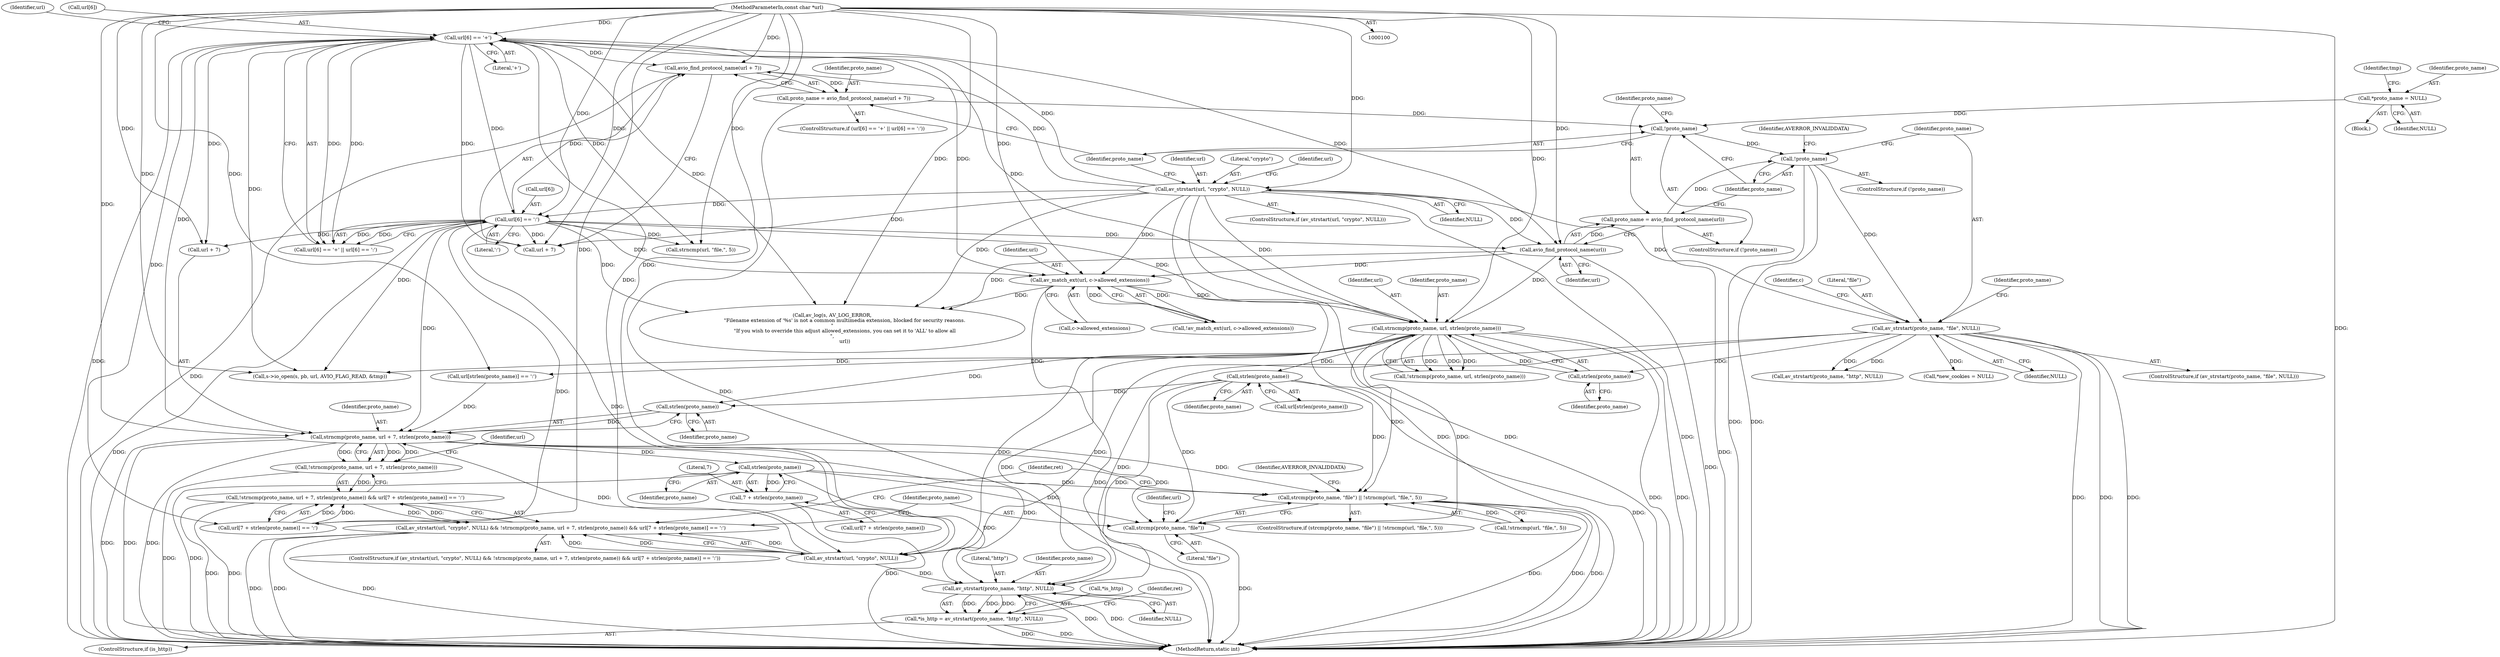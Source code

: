 digraph "0_FFmpeg_189ff4219644532bdfa7bab28dfedaee4d6d4021@API" {
"1000234" [label="(Call,strlen(proto_name))"];
"1000209" [label="(Call,strncmp(proto_name, url, strlen(proto_name)))"];
"1000212" [label="(Call,strlen(proto_name))"];
"1000170" [label="(Call,av_strstart(proto_name, \"file\", NULL))"];
"1000165" [label="(Call,!proto_name)"];
"1000158" [label="(Call,!proto_name)"];
"1000151" [label="(Call,proto_name = avio_find_protocol_name(url + 7))"];
"1000153" [label="(Call,avio_find_protocol_name(url + 7))"];
"1000141" [label="(Call,url[6] == '+')"];
"1000134" [label="(Call,av_strstart(url, \"crypto\", NULL))"];
"1000103" [label="(MethodParameterIn,const char *url)"];
"1000146" [label="(Call,url[6] == ':')"];
"1000119" [label="(Call,*proto_name = NULL)"];
"1000160" [label="(Call,proto_name = avio_find_protocol_name(url))"];
"1000162" [label="(Call,avio_find_protocol_name(url))"];
"1000183" [label="(Call,av_match_ext(url, c->allowed_extensions))"];
"1000217" [label="(Call,strlen(proto_name))"];
"1000229" [label="(Call,strncmp(proto_name, url + 7, strlen(proto_name)))"];
"1000228" [label="(Call,!strncmp(proto_name, url + 7, strlen(proto_name)))"];
"1000227" [label="(Call,!strncmp(proto_name, url + 7, strlen(proto_name)) && url[7 + strlen(proto_name)] == ':')"];
"1000222" [label="(Call,av_strstart(url, \"crypto\", NULL) && !strncmp(proto_name, url + 7, strlen(proto_name)) && url[7 + strlen(proto_name)] == ':')"];
"1000241" [label="(Call,strlen(proto_name))"];
"1000239" [label="(Call,7 + strlen(proto_name))"];
"1000246" [label="(Call,strcmp(proto_name, \"file\") || !strncmp(url, \"file,\", 5))"];
"1000247" [label="(Call,strcmp(proto_name, \"file\"))"];
"1000319" [label="(Call,av_strstart(proto_name, \"http\", NULL))"];
"1000316" [label="(Call,*is_http = av_strstart(proto_name, \"http\", NULL))"];
"1000230" [label="(Identifier,proto_name)"];
"1000217" [label="(Call,strlen(proto_name))"];
"1000139" [label="(ControlStructure,if (url[6] == '+' || url[6] == ':'))"];
"1000321" [label="(Literal,\"http\")"];
"1000272" [label="(Call,*new_cookies = NULL)"];
"1000324" [label="(Identifier,ret)"];
"1000135" [label="(Identifier,url)"];
"1000325" [label="(MethodReturn,static int)"];
"1000209" [label="(Call,strncmp(proto_name, url, strlen(proto_name)))"];
"1000234" [label="(Call,strlen(proto_name))"];
"1000182" [label="(Call,!av_match_ext(url, c->allowed_extensions))"];
"1000157" [label="(ControlStructure,if (!proto_name))"];
"1000259" [label="(Call,s->io_open(s, pb, url, AVIO_FLAG_READ, &tmp))"];
"1000211" [label="(Identifier,url)"];
"1000241" [label="(Call,strlen(proto_name))"];
"1000248" [label="(Identifier,proto_name)"];
"1000221" [label="(ControlStructure,if (av_strstart(url, \"crypto\", NULL) && !strncmp(proto_name, url + 7, strlen(proto_name)) && url[7 + strlen(proto_name)] == ':'))"];
"1000158" [label="(Call,!proto_name)"];
"1000199" [label="(Identifier,proto_name)"];
"1000320" [label="(Identifier,proto_name)"];
"1000125" [label="(Identifier,tmp)"];
"1000239" [label="(Call,7 + strlen(proto_name))"];
"1000159" [label="(Identifier,proto_name)"];
"1000183" [label="(Call,av_match_ext(url, c->allowed_extensions))"];
"1000238" [label="(Identifier,url)"];
"1000184" [label="(Identifier,url)"];
"1000161" [label="(Identifier,proto_name)"];
"1000146" [label="(Call,url[6] == ':')"];
"1000317" [label="(Call,*is_http)"];
"1000245" [label="(ControlStructure,if (strcmp(proto_name, \"file\") || !strncmp(url, \"file,\", 5)))"];
"1000119" [label="(Call,*proto_name = NULL)"];
"1000228" [label="(Call,!strncmp(proto_name, url + 7, strlen(proto_name)))"];
"1000251" [label="(Call,strncmp(url, \"file,\", 5))"];
"1000258" [label="(Identifier,ret)"];
"1000166" [label="(Identifier,proto_name)"];
"1000160" [label="(Call,proto_name = avio_find_protocol_name(url))"];
"1000153" [label="(Call,avio_find_protocol_name(url + 7))"];
"1000223" [label="(Call,av_strstart(url, \"crypto\", NULL))"];
"1000235" [label="(Identifier,proto_name)"];
"1000240" [label="(Literal,7)"];
"1000170" [label="(Call,av_strstart(proto_name, \"file\", NULL))"];
"1000242" [label="(Identifier,proto_name)"];
"1000168" [label="(Identifier,AVERROR_INVALIDDATA)"];
"1000215" [label="(Call,url[strlen(proto_name)])"];
"1000107" [label="(Block,)"];
"1000236" [label="(Call,url[7 + strlen(proto_name)] == ':')"];
"1000208" [label="(Call,!strncmp(proto_name, url, strlen(proto_name)))"];
"1000133" [label="(ControlStructure,if (av_strstart(url, \"crypto\", NULL)))"];
"1000185" [label="(Call,c->allowed_extensions)"];
"1000252" [label="(Identifier,url)"];
"1000218" [label="(Identifier,proto_name)"];
"1000314" [label="(ControlStructure,if (is_http))"];
"1000154" [label="(Call,url + 7)"];
"1000136" [label="(Literal,\"crypto\")"];
"1000213" [label="(Identifier,proto_name)"];
"1000145" [label="(Literal,'+')"];
"1000137" [label="(Identifier,NULL)"];
"1000319" [label="(Call,av_strstart(proto_name, \"http\", NULL))"];
"1000120" [label="(Identifier,proto_name)"];
"1000162" [label="(Call,avio_find_protocol_name(url))"];
"1000210" [label="(Identifier,proto_name)"];
"1000212" [label="(Call,strlen(proto_name))"];
"1000152" [label="(Identifier,proto_name)"];
"1000164" [label="(ControlStructure,if (!proto_name))"];
"1000147" [label="(Call,url[6])"];
"1000247" [label="(Call,strcmp(proto_name, \"file\"))"];
"1000316" [label="(Call,*is_http = av_strstart(proto_name, \"http\", NULL))"];
"1000140" [label="(Call,url[6] == '+' || url[6] == ':')"];
"1000179" [label="(Identifier,c)"];
"1000169" [label="(ControlStructure,if (av_strstart(proto_name, \"file\", NULL)))"];
"1000222" [label="(Call,av_strstart(url, \"crypto\", NULL) && !strncmp(proto_name, url + 7, strlen(proto_name)) && url[7 + strlen(proto_name)] == ':')"];
"1000134" [label="(Call,av_strstart(url, \"crypto\", NULL))"];
"1000103" [label="(MethodParameterIn,const char *url)"];
"1000250" [label="(Call,!strncmp(url, \"file,\", 5))"];
"1000227" [label="(Call,!strncmp(proto_name, url + 7, strlen(proto_name)) && url[7 + strlen(proto_name)] == ':')"];
"1000256" [label="(Identifier,AVERROR_INVALIDDATA)"];
"1000171" [label="(Identifier,proto_name)"];
"1000237" [label="(Call,url[7 + strlen(proto_name)])"];
"1000121" [label="(Identifier,NULL)"];
"1000173" [label="(Identifier,NULL)"];
"1000322" [label="(Identifier,NULL)"];
"1000172" [label="(Literal,\"file\")"];
"1000246" [label="(Call,strcmp(proto_name, \"file\") || !strncmp(url, \"file,\", 5))"];
"1000198" [label="(Call,av_strstart(proto_name, \"http\", NULL))"];
"1000141" [label="(Call,url[6] == '+')"];
"1000163" [label="(Identifier,url)"];
"1000148" [label="(Identifier,url)"];
"1000231" [label="(Call,url + 7)"];
"1000214" [label="(Call,url[strlen(proto_name)] == ':')"];
"1000151" [label="(Call,proto_name = avio_find_protocol_name(url + 7))"];
"1000189" [label="(Call,av_log(s, AV_LOG_ERROR,\n                \"Filename extension of \'%s\' is not a common multimedia extension, blocked for security reasons.\n\"\n                \"If you wish to override this adjust allowed_extensions, you can set it to \'ALL\' to allow all\n\",\n                url))"];
"1000142" [label="(Call,url[6])"];
"1000229" [label="(Call,strncmp(proto_name, url + 7, strlen(proto_name)))"];
"1000143" [label="(Identifier,url)"];
"1000249" [label="(Literal,\"file\")"];
"1000165" [label="(Call,!proto_name)"];
"1000150" [label="(Literal,':')"];
"1000234" -> "1000229"  [label="AST: "];
"1000234" -> "1000235"  [label="CFG: "];
"1000235" -> "1000234"  [label="AST: "];
"1000229" -> "1000234"  [label="CFG: "];
"1000234" -> "1000229"  [label="DDG: "];
"1000209" -> "1000234"  [label="DDG: "];
"1000217" -> "1000234"  [label="DDG: "];
"1000209" -> "1000208"  [label="AST: "];
"1000209" -> "1000212"  [label="CFG: "];
"1000210" -> "1000209"  [label="AST: "];
"1000211" -> "1000209"  [label="AST: "];
"1000212" -> "1000209"  [label="AST: "];
"1000208" -> "1000209"  [label="CFG: "];
"1000209" -> "1000325"  [label="DDG: "];
"1000209" -> "1000325"  [label="DDG: "];
"1000209" -> "1000208"  [label="DDG: "];
"1000209" -> "1000208"  [label="DDG: "];
"1000209" -> "1000208"  [label="DDG: "];
"1000212" -> "1000209"  [label="DDG: "];
"1000141" -> "1000209"  [label="DDG: "];
"1000183" -> "1000209"  [label="DDG: "];
"1000134" -> "1000209"  [label="DDG: "];
"1000162" -> "1000209"  [label="DDG: "];
"1000146" -> "1000209"  [label="DDG: "];
"1000103" -> "1000209"  [label="DDG: "];
"1000209" -> "1000214"  [label="DDG: "];
"1000209" -> "1000217"  [label="DDG: "];
"1000209" -> "1000223"  [label="DDG: "];
"1000209" -> "1000246"  [label="DDG: "];
"1000209" -> "1000247"  [label="DDG: "];
"1000209" -> "1000259"  [label="DDG: "];
"1000209" -> "1000319"  [label="DDG: "];
"1000212" -> "1000213"  [label="CFG: "];
"1000213" -> "1000212"  [label="AST: "];
"1000170" -> "1000212"  [label="DDG: "];
"1000170" -> "1000169"  [label="AST: "];
"1000170" -> "1000173"  [label="CFG: "];
"1000171" -> "1000170"  [label="AST: "];
"1000172" -> "1000170"  [label="AST: "];
"1000173" -> "1000170"  [label="AST: "];
"1000179" -> "1000170"  [label="CFG: "];
"1000199" -> "1000170"  [label="CFG: "];
"1000170" -> "1000325"  [label="DDG: "];
"1000170" -> "1000325"  [label="DDG: "];
"1000170" -> "1000325"  [label="DDG: "];
"1000165" -> "1000170"  [label="DDG: "];
"1000134" -> "1000170"  [label="DDG: "];
"1000170" -> "1000198"  [label="DDG: "];
"1000170" -> "1000198"  [label="DDG: "];
"1000170" -> "1000223"  [label="DDG: "];
"1000170" -> "1000272"  [label="DDG: "];
"1000170" -> "1000319"  [label="DDG: "];
"1000165" -> "1000164"  [label="AST: "];
"1000165" -> "1000166"  [label="CFG: "];
"1000166" -> "1000165"  [label="AST: "];
"1000168" -> "1000165"  [label="CFG: "];
"1000171" -> "1000165"  [label="CFG: "];
"1000165" -> "1000325"  [label="DDG: "];
"1000165" -> "1000325"  [label="DDG: "];
"1000158" -> "1000165"  [label="DDG: "];
"1000160" -> "1000165"  [label="DDG: "];
"1000158" -> "1000157"  [label="AST: "];
"1000158" -> "1000159"  [label="CFG: "];
"1000159" -> "1000158"  [label="AST: "];
"1000161" -> "1000158"  [label="CFG: "];
"1000166" -> "1000158"  [label="CFG: "];
"1000151" -> "1000158"  [label="DDG: "];
"1000119" -> "1000158"  [label="DDG: "];
"1000151" -> "1000139"  [label="AST: "];
"1000151" -> "1000153"  [label="CFG: "];
"1000152" -> "1000151"  [label="AST: "];
"1000153" -> "1000151"  [label="AST: "];
"1000159" -> "1000151"  [label="CFG: "];
"1000151" -> "1000325"  [label="DDG: "];
"1000153" -> "1000151"  [label="DDG: "];
"1000153" -> "1000154"  [label="CFG: "];
"1000154" -> "1000153"  [label="AST: "];
"1000153" -> "1000325"  [label="DDG: "];
"1000141" -> "1000153"  [label="DDG: "];
"1000134" -> "1000153"  [label="DDG: "];
"1000146" -> "1000153"  [label="DDG: "];
"1000103" -> "1000153"  [label="DDG: "];
"1000141" -> "1000140"  [label="AST: "];
"1000141" -> "1000145"  [label="CFG: "];
"1000142" -> "1000141"  [label="AST: "];
"1000145" -> "1000141"  [label="AST: "];
"1000148" -> "1000141"  [label="CFG: "];
"1000140" -> "1000141"  [label="CFG: "];
"1000141" -> "1000325"  [label="DDG: "];
"1000141" -> "1000140"  [label="DDG: "];
"1000141" -> "1000140"  [label="DDG: "];
"1000134" -> "1000141"  [label="DDG: "];
"1000103" -> "1000141"  [label="DDG: "];
"1000141" -> "1000146"  [label="DDG: "];
"1000141" -> "1000154"  [label="DDG: "];
"1000141" -> "1000162"  [label="DDG: "];
"1000141" -> "1000183"  [label="DDG: "];
"1000141" -> "1000189"  [label="DDG: "];
"1000141" -> "1000223"  [label="DDG: "];
"1000141" -> "1000229"  [label="DDG: "];
"1000141" -> "1000231"  [label="DDG: "];
"1000141" -> "1000236"  [label="DDG: "];
"1000141" -> "1000251"  [label="DDG: "];
"1000141" -> "1000259"  [label="DDG: "];
"1000134" -> "1000133"  [label="AST: "];
"1000134" -> "1000137"  [label="CFG: "];
"1000135" -> "1000134"  [label="AST: "];
"1000136" -> "1000134"  [label="AST: "];
"1000137" -> "1000134"  [label="AST: "];
"1000143" -> "1000134"  [label="CFG: "];
"1000159" -> "1000134"  [label="CFG: "];
"1000134" -> "1000325"  [label="DDG: "];
"1000134" -> "1000325"  [label="DDG: "];
"1000134" -> "1000325"  [label="DDG: "];
"1000103" -> "1000134"  [label="DDG: "];
"1000134" -> "1000146"  [label="DDG: "];
"1000134" -> "1000154"  [label="DDG: "];
"1000134" -> "1000162"  [label="DDG: "];
"1000134" -> "1000183"  [label="DDG: "];
"1000134" -> "1000189"  [label="DDG: "];
"1000103" -> "1000100"  [label="AST: "];
"1000103" -> "1000325"  [label="DDG: "];
"1000103" -> "1000146"  [label="DDG: "];
"1000103" -> "1000154"  [label="DDG: "];
"1000103" -> "1000162"  [label="DDG: "];
"1000103" -> "1000183"  [label="DDG: "];
"1000103" -> "1000189"  [label="DDG: "];
"1000103" -> "1000214"  [label="DDG: "];
"1000103" -> "1000223"  [label="DDG: "];
"1000103" -> "1000229"  [label="DDG: "];
"1000103" -> "1000231"  [label="DDG: "];
"1000103" -> "1000236"  [label="DDG: "];
"1000103" -> "1000251"  [label="DDG: "];
"1000103" -> "1000259"  [label="DDG: "];
"1000146" -> "1000140"  [label="AST: "];
"1000146" -> "1000150"  [label="CFG: "];
"1000147" -> "1000146"  [label="AST: "];
"1000150" -> "1000146"  [label="AST: "];
"1000140" -> "1000146"  [label="CFG: "];
"1000146" -> "1000325"  [label="DDG: "];
"1000146" -> "1000140"  [label="DDG: "];
"1000146" -> "1000140"  [label="DDG: "];
"1000146" -> "1000154"  [label="DDG: "];
"1000146" -> "1000162"  [label="DDG: "];
"1000146" -> "1000183"  [label="DDG: "];
"1000146" -> "1000189"  [label="DDG: "];
"1000146" -> "1000223"  [label="DDG: "];
"1000146" -> "1000229"  [label="DDG: "];
"1000146" -> "1000231"  [label="DDG: "];
"1000146" -> "1000236"  [label="DDG: "];
"1000146" -> "1000251"  [label="DDG: "];
"1000146" -> "1000259"  [label="DDG: "];
"1000119" -> "1000107"  [label="AST: "];
"1000119" -> "1000121"  [label="CFG: "];
"1000120" -> "1000119"  [label="AST: "];
"1000121" -> "1000119"  [label="AST: "];
"1000125" -> "1000119"  [label="CFG: "];
"1000160" -> "1000157"  [label="AST: "];
"1000160" -> "1000162"  [label="CFG: "];
"1000161" -> "1000160"  [label="AST: "];
"1000162" -> "1000160"  [label="AST: "];
"1000166" -> "1000160"  [label="CFG: "];
"1000160" -> "1000325"  [label="DDG: "];
"1000162" -> "1000160"  [label="DDG: "];
"1000162" -> "1000163"  [label="CFG: "];
"1000163" -> "1000162"  [label="AST: "];
"1000162" -> "1000325"  [label="DDG: "];
"1000162" -> "1000183"  [label="DDG: "];
"1000162" -> "1000189"  [label="DDG: "];
"1000183" -> "1000182"  [label="AST: "];
"1000183" -> "1000185"  [label="CFG: "];
"1000184" -> "1000183"  [label="AST: "];
"1000185" -> "1000183"  [label="AST: "];
"1000182" -> "1000183"  [label="CFG: "];
"1000183" -> "1000325"  [label="DDG: "];
"1000183" -> "1000182"  [label="DDG: "];
"1000183" -> "1000182"  [label="DDG: "];
"1000183" -> "1000189"  [label="DDG: "];
"1000217" -> "1000215"  [label="AST: "];
"1000217" -> "1000218"  [label="CFG: "];
"1000218" -> "1000217"  [label="AST: "];
"1000215" -> "1000217"  [label="CFG: "];
"1000217" -> "1000325"  [label="DDG: "];
"1000217" -> "1000246"  [label="DDG: "];
"1000217" -> "1000247"  [label="DDG: "];
"1000217" -> "1000319"  [label="DDG: "];
"1000229" -> "1000228"  [label="AST: "];
"1000230" -> "1000229"  [label="AST: "];
"1000231" -> "1000229"  [label="AST: "];
"1000228" -> "1000229"  [label="CFG: "];
"1000229" -> "1000325"  [label="DDG: "];
"1000229" -> "1000325"  [label="DDG: "];
"1000229" -> "1000325"  [label="DDG: "];
"1000229" -> "1000228"  [label="DDG: "];
"1000229" -> "1000228"  [label="DDG: "];
"1000229" -> "1000228"  [label="DDG: "];
"1000214" -> "1000229"  [label="DDG: "];
"1000223" -> "1000229"  [label="DDG: "];
"1000229" -> "1000241"  [label="DDG: "];
"1000229" -> "1000246"  [label="DDG: "];
"1000229" -> "1000247"  [label="DDG: "];
"1000229" -> "1000319"  [label="DDG: "];
"1000228" -> "1000227"  [label="AST: "];
"1000238" -> "1000228"  [label="CFG: "];
"1000227" -> "1000228"  [label="CFG: "];
"1000228" -> "1000325"  [label="DDG: "];
"1000228" -> "1000227"  [label="DDG: "];
"1000227" -> "1000222"  [label="AST: "];
"1000227" -> "1000236"  [label="CFG: "];
"1000236" -> "1000227"  [label="AST: "];
"1000222" -> "1000227"  [label="CFG: "];
"1000227" -> "1000325"  [label="DDG: "];
"1000227" -> "1000325"  [label="DDG: "];
"1000227" -> "1000222"  [label="DDG: "];
"1000227" -> "1000222"  [label="DDG: "];
"1000236" -> "1000227"  [label="DDG: "];
"1000236" -> "1000227"  [label="DDG: "];
"1000222" -> "1000221"  [label="AST: "];
"1000222" -> "1000223"  [label="CFG: "];
"1000223" -> "1000222"  [label="AST: "];
"1000248" -> "1000222"  [label="CFG: "];
"1000258" -> "1000222"  [label="CFG: "];
"1000222" -> "1000325"  [label="DDG: "];
"1000222" -> "1000325"  [label="DDG: "];
"1000222" -> "1000325"  [label="DDG: "];
"1000223" -> "1000222"  [label="DDG: "];
"1000223" -> "1000222"  [label="DDG: "];
"1000223" -> "1000222"  [label="DDG: "];
"1000241" -> "1000239"  [label="AST: "];
"1000241" -> "1000242"  [label="CFG: "];
"1000242" -> "1000241"  [label="AST: "];
"1000239" -> "1000241"  [label="CFG: "];
"1000241" -> "1000325"  [label="DDG: "];
"1000241" -> "1000239"  [label="DDG: "];
"1000241" -> "1000246"  [label="DDG: "];
"1000241" -> "1000247"  [label="DDG: "];
"1000241" -> "1000319"  [label="DDG: "];
"1000239" -> "1000237"  [label="AST: "];
"1000240" -> "1000239"  [label="AST: "];
"1000237" -> "1000239"  [label="CFG: "];
"1000239" -> "1000325"  [label="DDG: "];
"1000246" -> "1000245"  [label="AST: "];
"1000246" -> "1000247"  [label="CFG: "];
"1000246" -> "1000250"  [label="CFG: "];
"1000247" -> "1000246"  [label="AST: "];
"1000250" -> "1000246"  [label="AST: "];
"1000256" -> "1000246"  [label="CFG: "];
"1000258" -> "1000246"  [label="CFG: "];
"1000246" -> "1000325"  [label="DDG: "];
"1000246" -> "1000325"  [label="DDG: "];
"1000246" -> "1000325"  [label="DDG: "];
"1000250" -> "1000246"  [label="DDG: "];
"1000247" -> "1000249"  [label="CFG: "];
"1000248" -> "1000247"  [label="AST: "];
"1000249" -> "1000247"  [label="AST: "];
"1000252" -> "1000247"  [label="CFG: "];
"1000247" -> "1000325"  [label="DDG: "];
"1000319" -> "1000316"  [label="AST: "];
"1000319" -> "1000322"  [label="CFG: "];
"1000320" -> "1000319"  [label="AST: "];
"1000321" -> "1000319"  [label="AST: "];
"1000322" -> "1000319"  [label="AST: "];
"1000316" -> "1000319"  [label="CFG: "];
"1000319" -> "1000325"  [label="DDG: "];
"1000319" -> "1000325"  [label="DDG: "];
"1000319" -> "1000316"  [label="DDG: "];
"1000319" -> "1000316"  [label="DDG: "];
"1000319" -> "1000316"  [label="DDG: "];
"1000223" -> "1000319"  [label="DDG: "];
"1000316" -> "1000314"  [label="AST: "];
"1000317" -> "1000316"  [label="AST: "];
"1000324" -> "1000316"  [label="CFG: "];
"1000316" -> "1000325"  [label="DDG: "];
"1000316" -> "1000325"  [label="DDG: "];
}
